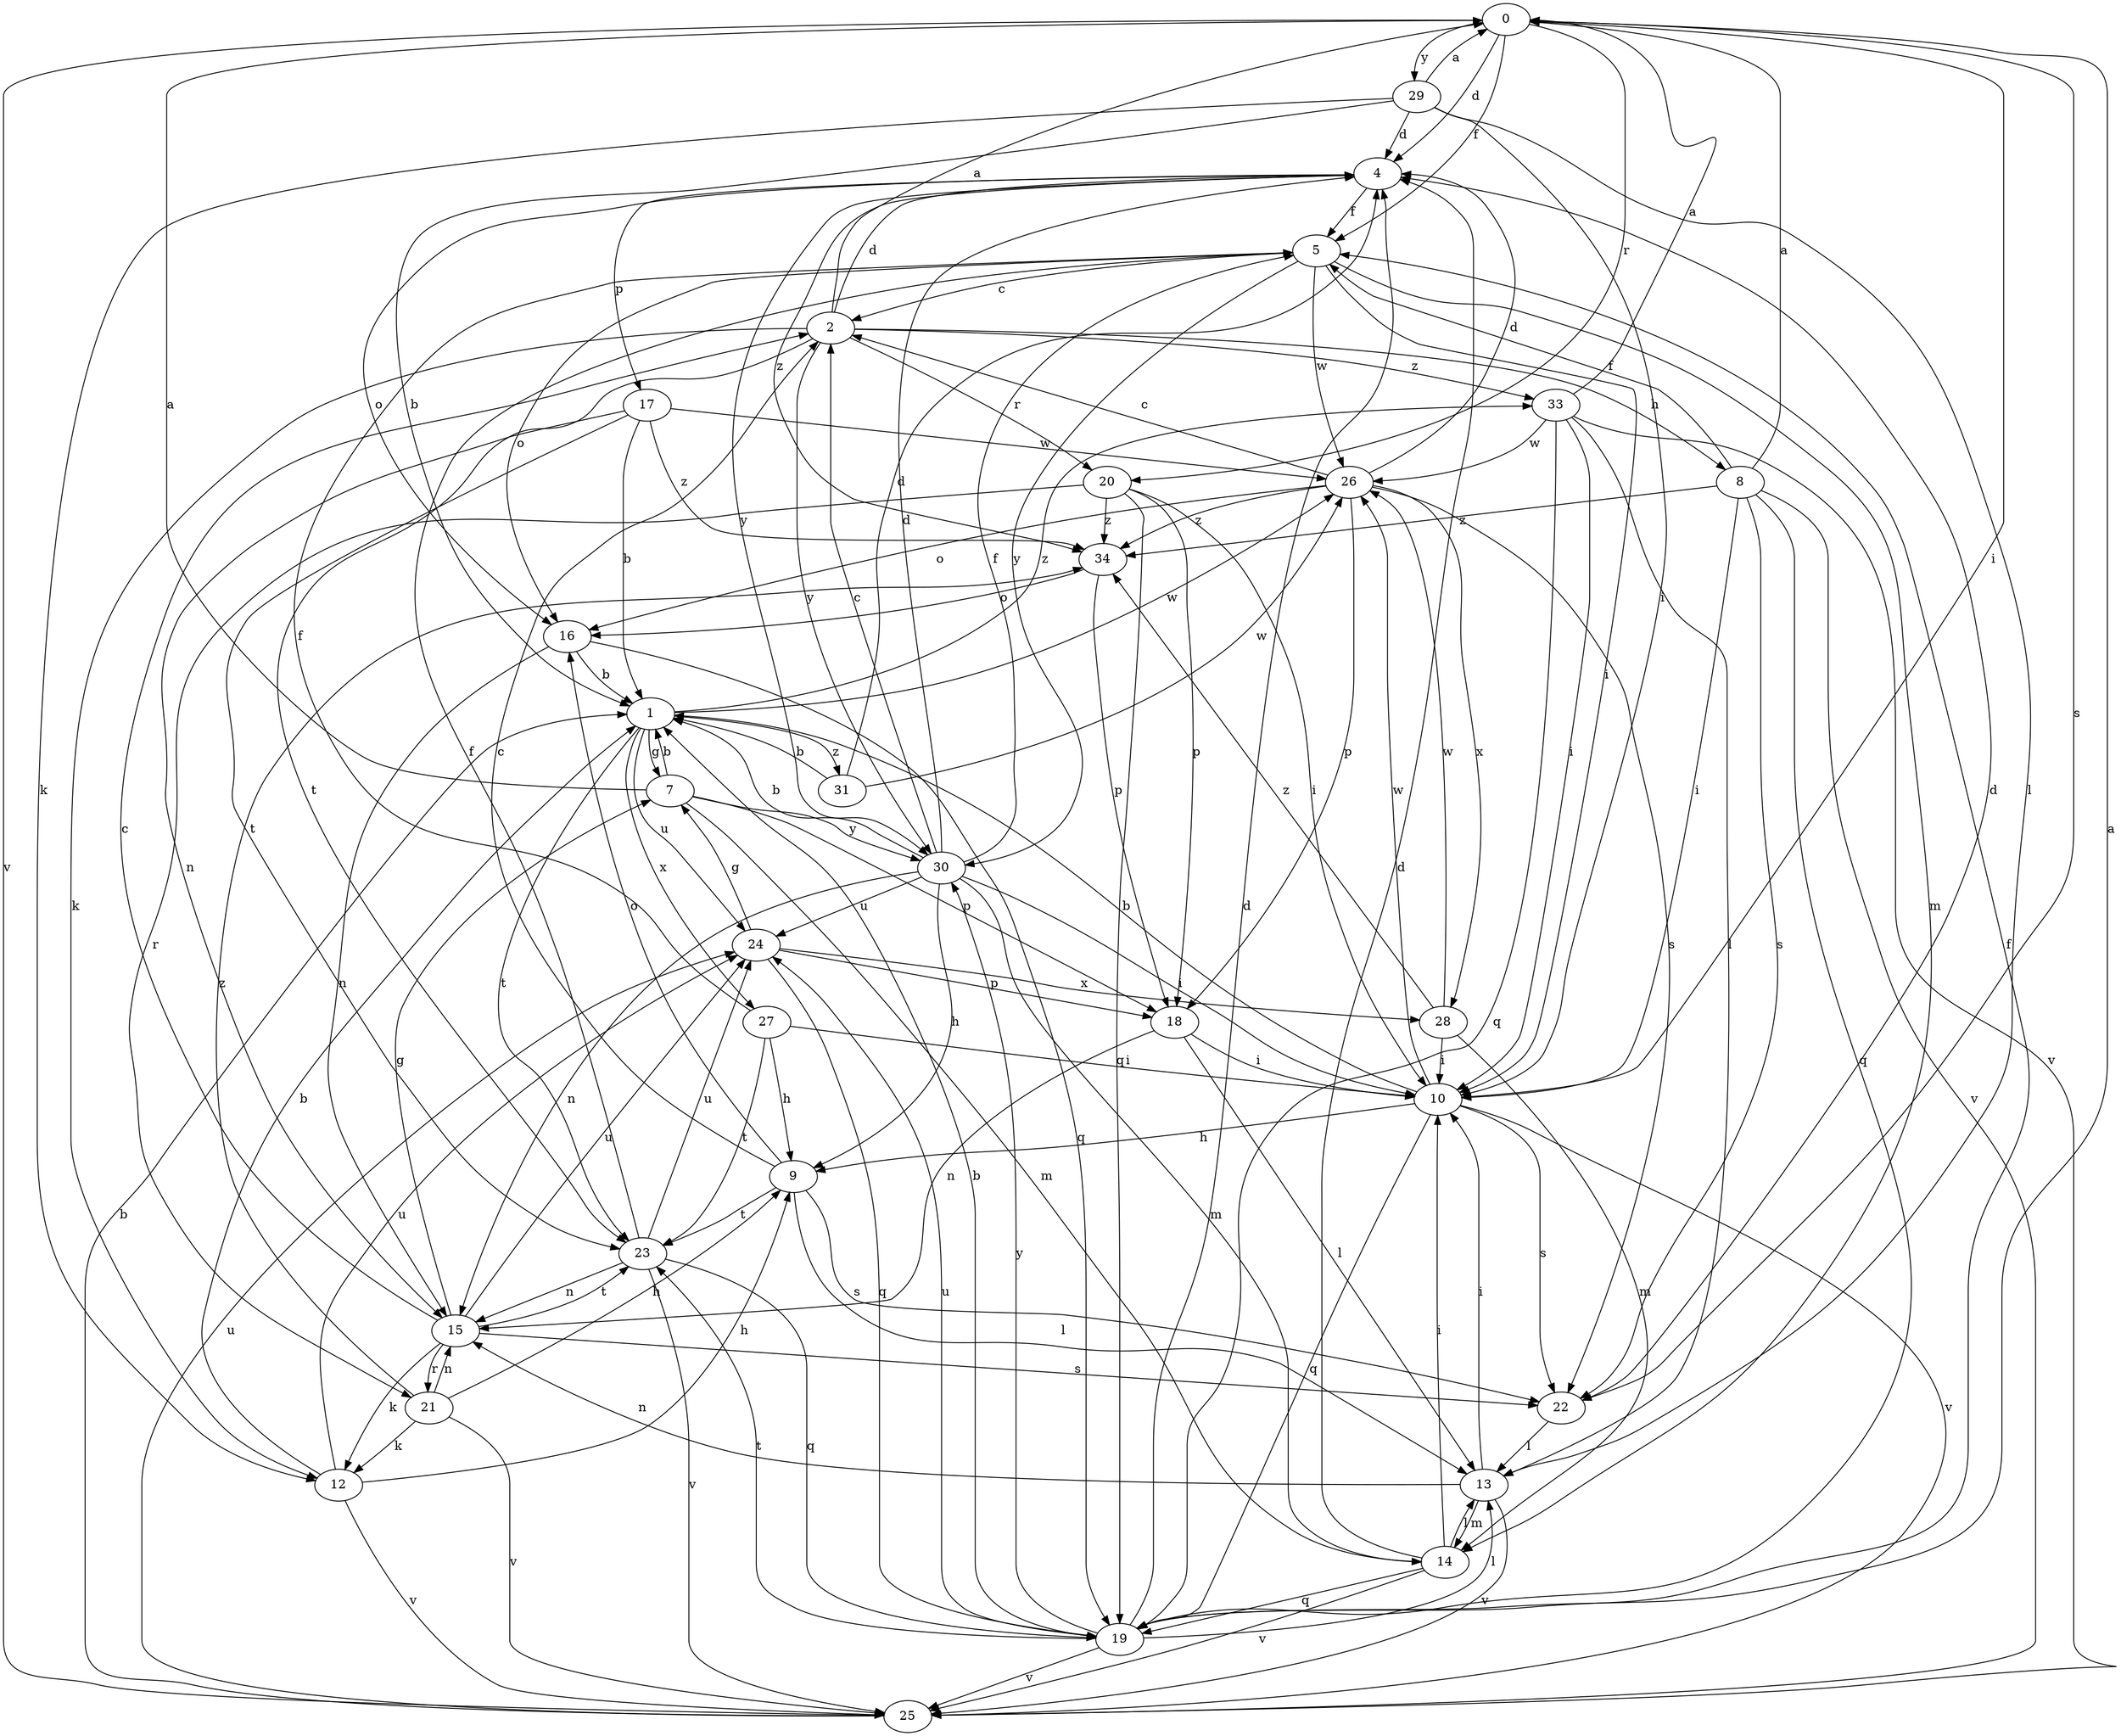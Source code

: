 strict digraph  {
0;
1;
2;
4;
5;
7;
8;
9;
10;
12;
13;
14;
15;
16;
17;
18;
19;
20;
21;
22;
23;
24;
25;
26;
27;
28;
29;
30;
31;
33;
34;
0 -> 4  [label=d];
0 -> 5  [label=f];
0 -> 10  [label=i];
0 -> 20  [label=r];
0 -> 22  [label=s];
0 -> 25  [label=v];
0 -> 29  [label=y];
1 -> 7  [label=g];
1 -> 23  [label=t];
1 -> 24  [label=u];
1 -> 26  [label=w];
1 -> 27  [label=x];
1 -> 31  [label=z];
1 -> 33  [label=z];
2 -> 0  [label=a];
2 -> 4  [label=d];
2 -> 8  [label=h];
2 -> 12  [label=k];
2 -> 20  [label=r];
2 -> 23  [label=t];
2 -> 30  [label=y];
2 -> 33  [label=z];
4 -> 5  [label=f];
4 -> 16  [label=o];
4 -> 17  [label=p];
4 -> 30  [label=y];
4 -> 34  [label=z];
5 -> 2  [label=c];
5 -> 10  [label=i];
5 -> 14  [label=m];
5 -> 16  [label=o];
5 -> 26  [label=w];
5 -> 30  [label=y];
7 -> 0  [label=a];
7 -> 1  [label=b];
7 -> 14  [label=m];
7 -> 18  [label=p];
7 -> 30  [label=y];
8 -> 0  [label=a];
8 -> 5  [label=f];
8 -> 10  [label=i];
8 -> 19  [label=q];
8 -> 22  [label=s];
8 -> 25  [label=v];
8 -> 34  [label=z];
9 -> 2  [label=c];
9 -> 13  [label=l];
9 -> 16  [label=o];
9 -> 22  [label=s];
9 -> 23  [label=t];
10 -> 1  [label=b];
10 -> 9  [label=h];
10 -> 19  [label=q];
10 -> 22  [label=s];
10 -> 25  [label=v];
10 -> 26  [label=w];
12 -> 1  [label=b];
12 -> 9  [label=h];
12 -> 24  [label=u];
12 -> 25  [label=v];
13 -> 10  [label=i];
13 -> 14  [label=m];
13 -> 15  [label=n];
13 -> 25  [label=v];
14 -> 4  [label=d];
14 -> 10  [label=i];
14 -> 13  [label=l];
14 -> 19  [label=q];
14 -> 25  [label=v];
15 -> 2  [label=c];
15 -> 7  [label=g];
15 -> 12  [label=k];
15 -> 21  [label=r];
15 -> 22  [label=s];
15 -> 23  [label=t];
15 -> 24  [label=u];
16 -> 1  [label=b];
16 -> 15  [label=n];
16 -> 19  [label=q];
17 -> 1  [label=b];
17 -> 15  [label=n];
17 -> 23  [label=t];
17 -> 26  [label=w];
17 -> 34  [label=z];
18 -> 10  [label=i];
18 -> 13  [label=l];
18 -> 15  [label=n];
19 -> 0  [label=a];
19 -> 1  [label=b];
19 -> 4  [label=d];
19 -> 5  [label=f];
19 -> 13  [label=l];
19 -> 23  [label=t];
19 -> 24  [label=u];
19 -> 25  [label=v];
19 -> 30  [label=y];
20 -> 10  [label=i];
20 -> 18  [label=p];
20 -> 19  [label=q];
20 -> 21  [label=r];
20 -> 34  [label=z];
21 -> 9  [label=h];
21 -> 12  [label=k];
21 -> 15  [label=n];
21 -> 25  [label=v];
21 -> 34  [label=z];
22 -> 4  [label=d];
22 -> 13  [label=l];
23 -> 5  [label=f];
23 -> 15  [label=n];
23 -> 19  [label=q];
23 -> 24  [label=u];
23 -> 25  [label=v];
24 -> 7  [label=g];
24 -> 18  [label=p];
24 -> 19  [label=q];
24 -> 28  [label=x];
25 -> 1  [label=b];
25 -> 24  [label=u];
26 -> 2  [label=c];
26 -> 4  [label=d];
26 -> 16  [label=o];
26 -> 18  [label=p];
26 -> 22  [label=s];
26 -> 28  [label=x];
26 -> 34  [label=z];
27 -> 5  [label=f];
27 -> 9  [label=h];
27 -> 10  [label=i];
27 -> 23  [label=t];
28 -> 10  [label=i];
28 -> 14  [label=m];
28 -> 26  [label=w];
28 -> 34  [label=z];
29 -> 0  [label=a];
29 -> 1  [label=b];
29 -> 4  [label=d];
29 -> 10  [label=i];
29 -> 12  [label=k];
29 -> 13  [label=l];
30 -> 1  [label=b];
30 -> 2  [label=c];
30 -> 4  [label=d];
30 -> 5  [label=f];
30 -> 9  [label=h];
30 -> 10  [label=i];
30 -> 14  [label=m];
30 -> 15  [label=n];
30 -> 24  [label=u];
31 -> 1  [label=b];
31 -> 4  [label=d];
31 -> 26  [label=w];
33 -> 0  [label=a];
33 -> 10  [label=i];
33 -> 13  [label=l];
33 -> 19  [label=q];
33 -> 25  [label=v];
33 -> 26  [label=w];
34 -> 16  [label=o];
34 -> 18  [label=p];
}
